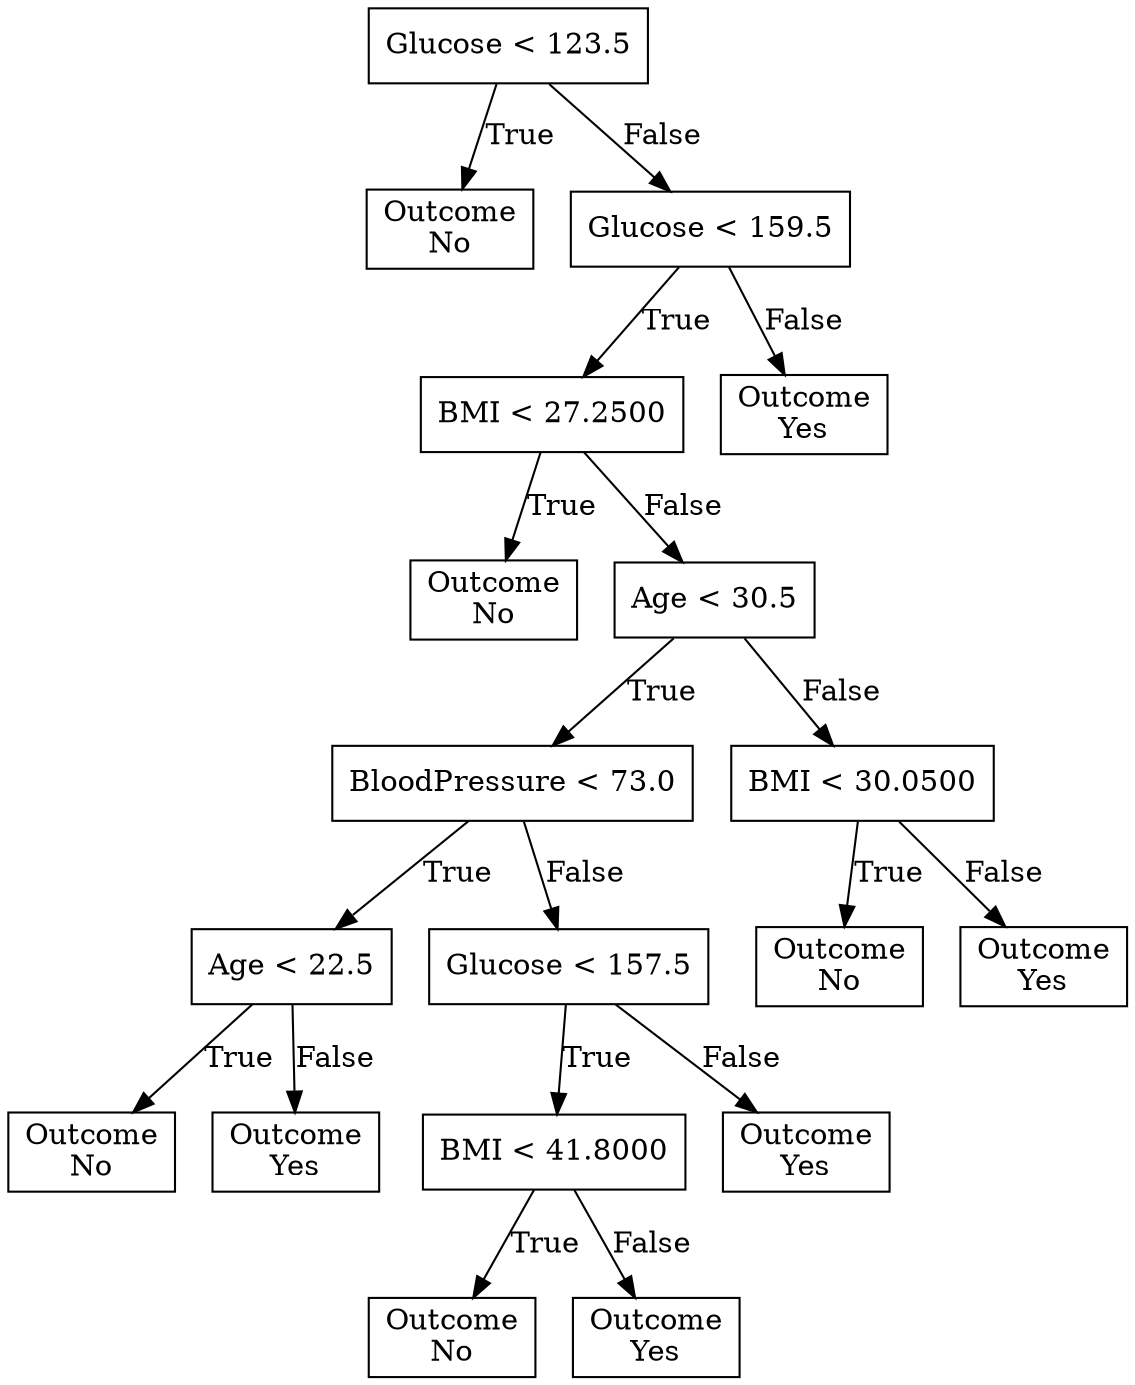 digraph {
	node [shape=box]
	0 [label="Glucose < 123.5"]
	1 [label="Outcome
No"]
	0 -> 1 [label=True]
	2 [label="Glucose < 159.5"]
	0 -> 2 [label=False]
	3 [label="BMI < 27.2500"]
	2 -> 3 [label=True]
	4 [label="Outcome
Yes"]
	2 -> 4 [label=False]
	5 [label="Outcome
No"]
	3 -> 5 [label=True]
	6 [label="Age < 30.5"]
	3 -> 6 [label=False]
	7 [label="BloodPressure < 73.0"]
	6 -> 7 [label=True]
	8 [label="BMI < 30.0500"]
	6 -> 8 [label=False]
	9 [label="Age < 22.5"]
	7 -> 9 [label=True]
	10 [label="Glucose < 157.5"]
	7 -> 10 [label=False]
	11 [label="Outcome
No"]
	8 -> 11 [label=True]
	12 [label="Outcome
Yes"]
	8 -> 12 [label=False]
	13 [label="Outcome
No"]
	9 -> 13 [label=True]
	14 [label="Outcome
Yes"]
	9 -> 14 [label=False]
	15 [label="BMI < 41.8000"]
	10 -> 15 [label=True]
	16 [label="Outcome
Yes"]
	10 -> 16 [label=False]
	17 [label="Outcome
No"]
	15 -> 17 [label=True]
	18 [label="Outcome
Yes"]
	15 -> 18 [label=False]
}
